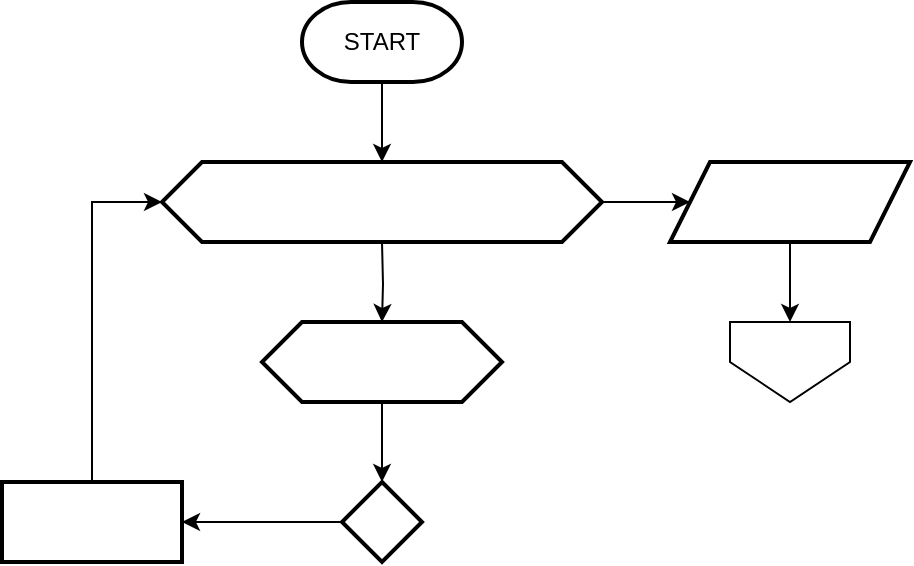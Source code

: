 <mxfile version="21.0.8" type="github"><diagram name="Halaman-1" id="My34Ea7B5HE9uBnM6y56"><mxGraphModel dx="1009" dy="621" grid="1" gridSize="10" guides="1" tooltips="1" connect="1" arrows="1" fold="1" page="1" pageScale="1" pageWidth="827" pageHeight="1169" math="0" shadow="0"><root><mxCell id="0"/><mxCell id="1" parent="0"/><mxCell id="FS_mdOsVPUlgW1yLbpHe-3" value="" style="edgeStyle=orthogonalEdgeStyle;rounded=0;orthogonalLoop=1;jettySize=auto;html=1;" edge="1" parent="1" source="FS_mdOsVPUlgW1yLbpHe-1"><mxGeometry relative="1" as="geometry"><mxPoint x="210" y="120" as="targetPoint"/></mxGeometry></mxCell><mxCell id="FS_mdOsVPUlgW1yLbpHe-1" value="START" style="strokeWidth=2;html=1;shape=mxgraph.flowchart.terminator;whiteSpace=wrap;" vertex="1" parent="1"><mxGeometry x="170" y="40" width="80" height="40" as="geometry"/></mxCell><mxCell id="FS_mdOsVPUlgW1yLbpHe-5" value="" style="edgeStyle=orthogonalEdgeStyle;rounded=0;orthogonalLoop=1;jettySize=auto;html=1;" edge="1" parent="1" target="FS_mdOsVPUlgW1yLbpHe-4"><mxGeometry relative="1" as="geometry"><mxPoint x="210" y="160" as="sourcePoint"/></mxGeometry></mxCell><mxCell id="FS_mdOsVPUlgW1yLbpHe-12" value="" style="edgeStyle=orthogonalEdgeStyle;rounded=0;orthogonalLoop=1;jettySize=auto;html=1;" edge="1" parent="1" source="FS_mdOsVPUlgW1yLbpHe-2" target="FS_mdOsVPUlgW1yLbpHe-11"><mxGeometry relative="1" as="geometry"/></mxCell><mxCell id="FS_mdOsVPUlgW1yLbpHe-2" value="" style="shape=hexagon;perimeter=hexagonPerimeter2;whiteSpace=wrap;html=1;fixedSize=1;strokeWidth=2;" vertex="1" parent="1"><mxGeometry x="100" y="120" width="220" height="40" as="geometry"/></mxCell><mxCell id="FS_mdOsVPUlgW1yLbpHe-7" value="" style="edgeStyle=orthogonalEdgeStyle;rounded=0;orthogonalLoop=1;jettySize=auto;html=1;" edge="1" parent="1" source="FS_mdOsVPUlgW1yLbpHe-4" target="FS_mdOsVPUlgW1yLbpHe-6"><mxGeometry relative="1" as="geometry"/></mxCell><mxCell id="FS_mdOsVPUlgW1yLbpHe-4" value="" style="shape=hexagon;perimeter=hexagonPerimeter2;whiteSpace=wrap;html=1;fixedSize=1;strokeWidth=2;" vertex="1" parent="1"><mxGeometry x="150" y="200" width="120" height="40" as="geometry"/></mxCell><mxCell id="FS_mdOsVPUlgW1yLbpHe-9" value="" style="edgeStyle=orthogonalEdgeStyle;rounded=0;orthogonalLoop=1;jettySize=auto;html=1;entryX=1;entryY=0.5;entryDx=0;entryDy=0;" edge="1" parent="1" source="FS_mdOsVPUlgW1yLbpHe-6" target="FS_mdOsVPUlgW1yLbpHe-8"><mxGeometry relative="1" as="geometry"><mxPoint x="150" y="300" as="targetPoint"/><Array as="points"/></mxGeometry></mxCell><mxCell id="FS_mdOsVPUlgW1yLbpHe-6" value="" style="rhombus;whiteSpace=wrap;html=1;strokeWidth=2;" vertex="1" parent="1"><mxGeometry x="190" y="280" width="40" height="40" as="geometry"/></mxCell><mxCell id="FS_mdOsVPUlgW1yLbpHe-8" value="" style="whiteSpace=wrap;html=1;strokeWidth=2;" vertex="1" parent="1"><mxGeometry x="20" y="280" width="90" height="40" as="geometry"/></mxCell><mxCell id="FS_mdOsVPUlgW1yLbpHe-10" value="" style="endArrow=classic;html=1;rounded=0;exitX=0.5;exitY=0;exitDx=0;exitDy=0;entryX=0;entryY=0.5;entryDx=0;entryDy=0;" edge="1" parent="1" source="FS_mdOsVPUlgW1yLbpHe-8" target="FS_mdOsVPUlgW1yLbpHe-2"><mxGeometry width="50" height="50" relative="1" as="geometry"><mxPoint x="390" y="350" as="sourcePoint"/><mxPoint x="440" y="300" as="targetPoint"/><Array as="points"><mxPoint x="65" y="140"/></Array></mxGeometry></mxCell><mxCell id="FS_mdOsVPUlgW1yLbpHe-11" value="" style="shape=parallelogram;perimeter=parallelogramPerimeter;whiteSpace=wrap;html=1;fixedSize=1;strokeWidth=2;" vertex="1" parent="1"><mxGeometry x="354" y="120" width="120" height="40" as="geometry"/></mxCell><mxCell id="FS_mdOsVPUlgW1yLbpHe-13" value="" style="verticalLabelPosition=bottom;verticalAlign=top;html=1;shape=offPageConnector;rounded=0;size=0.5;" vertex="1" parent="1"><mxGeometry x="384" y="200" width="60" height="40" as="geometry"/></mxCell><mxCell id="FS_mdOsVPUlgW1yLbpHe-14" value="" style="endArrow=classic;html=1;rounded=0;exitX=0.5;exitY=1;exitDx=0;exitDy=0;entryX=0.5;entryY=0;entryDx=0;entryDy=0;" edge="1" parent="1" source="FS_mdOsVPUlgW1yLbpHe-11" target="FS_mdOsVPUlgW1yLbpHe-13"><mxGeometry width="50" height="50" relative="1" as="geometry"><mxPoint x="390" y="350" as="sourcePoint"/><mxPoint x="440" y="300" as="targetPoint"/></mxGeometry></mxCell></root></mxGraphModel></diagram></mxfile>